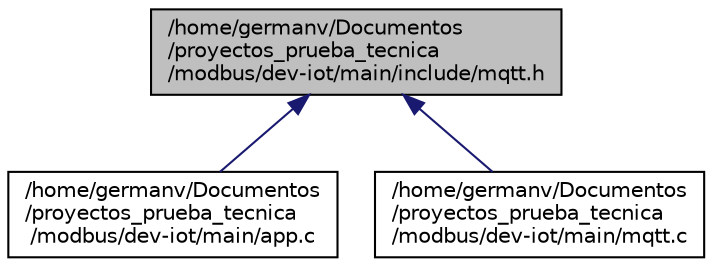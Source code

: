 digraph "/home/germanv/Documentos/proyectos_prueba_tecnica/modbus/dev-iot/main/include/mqtt.h"
{
 // LATEX_PDF_SIZE
  edge [fontname="Helvetica",fontsize="10",labelfontname="Helvetica",labelfontsize="10"];
  node [fontname="Helvetica",fontsize="10",shape=record];
  Node1 [label="/home/germanv/Documentos\l/proyectos_prueba_tecnica\l/modbus/dev-iot/main/include/mqtt.h",height=0.2,width=0.4,color="black", fillcolor="grey75", style="filled", fontcolor="black",tooltip=" "];
  Node1 -> Node2 [dir="back",color="midnightblue",fontsize="10",style="solid",fontname="Helvetica"];
  Node2 [label="/home/germanv/Documentos\l/proyectos_prueba_tecnica\l/modbus/dev-iot/main/app.c",height=0.2,width=0.4,color="black", fillcolor="white", style="filled",URL="$app_8c.html",tooltip=" "];
  Node1 -> Node3 [dir="back",color="midnightblue",fontsize="10",style="solid",fontname="Helvetica"];
  Node3 [label="/home/germanv/Documentos\l/proyectos_prueba_tecnica\l/modbus/dev-iot/main/mqtt.c",height=0.2,width=0.4,color="black", fillcolor="white", style="filled",URL="$mqtt_8c.html",tooltip=" "];
}
